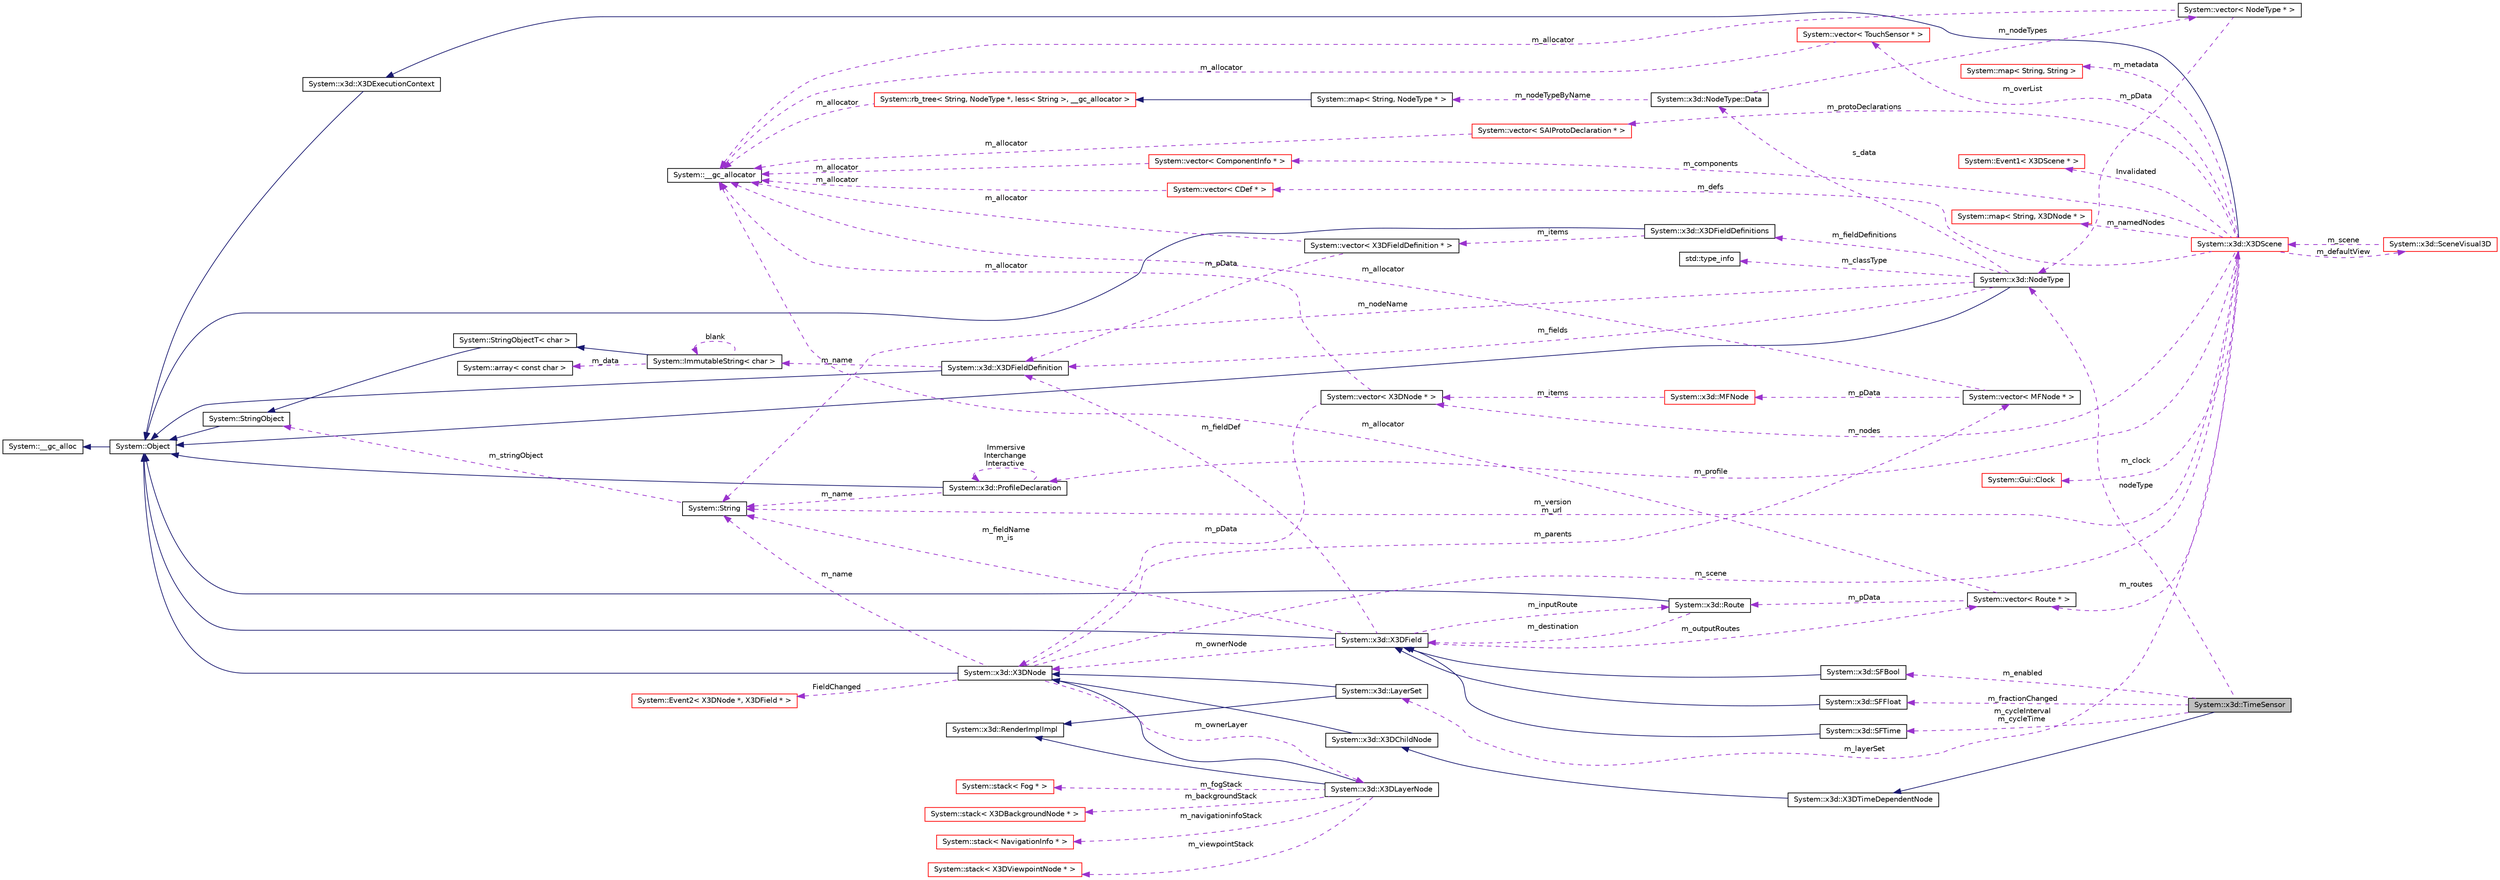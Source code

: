 digraph G
{
  edge [fontname="Helvetica",fontsize="10",labelfontname="Helvetica",labelfontsize="10"];
  node [fontname="Helvetica",fontsize="10",shape=record];
  rankdir="LR";
  Node1 [label="System::x3d::TimeSensor",height=0.2,width=0.4,color="black", fillcolor="grey75", style="filled" fontcolor="black"];
  Node2 -> Node1 [dir="back",color="midnightblue",fontsize="10",style="solid",fontname="Helvetica"];
  Node2 [label="System::x3d::X3DTimeDependentNode",height=0.2,width=0.4,color="black", fillcolor="white", style="filled",URL="$class_system_1_1x3d_1_1_x3_d_time_dependent_node.html"];
  Node3 -> Node2 [dir="back",color="midnightblue",fontsize="10",style="solid",fontname="Helvetica"];
  Node3 [label="System::x3d::X3DChildNode",height=0.2,width=0.4,color="black", fillcolor="white", style="filled",URL="$class_system_1_1x3d_1_1_x3_d_child_node.html"];
  Node4 -> Node3 [dir="back",color="midnightblue",fontsize="10",style="solid",fontname="Helvetica"];
  Node4 [label="System::x3d::X3DNode",height=0.2,width=0.4,color="black", fillcolor="white", style="filled",URL="$class_system_1_1x3d_1_1_x3_d_node.html"];
  Node5 -> Node4 [dir="back",color="midnightblue",fontsize="10",style="solid",fontname="Helvetica"];
  Node5 [label="System::Object",height=0.2,width=0.4,color="black", fillcolor="white", style="filled",URL="$class_system_1_1_object.html"];
  Node6 -> Node5 [dir="back",color="midnightblue",fontsize="10",style="solid",fontname="Helvetica"];
  Node6 [label="System::__gc_alloc",height=0.2,width=0.4,color="black", fillcolor="white", style="filled",URL="$class_system_1_1____gc__alloc.html"];
  Node7 -> Node4 [dir="back",color="darkorchid3",fontsize="10",style="dashed",label=" m_ownerLayer" ,fontname="Helvetica"];
  Node7 [label="System::x3d::X3DLayerNode",height=0.2,width=0.4,color="black", fillcolor="white", style="filled",URL="$class_system_1_1x3d_1_1_x3_d_layer_node.html"];
  Node4 -> Node7 [dir="back",color="midnightblue",fontsize="10",style="solid",fontname="Helvetica"];
  Node8 -> Node7 [dir="back",color="midnightblue",fontsize="10",style="solid",fontname="Helvetica"];
  Node8 [label="System::x3d::RenderImplImpl",height=0.2,width=0.4,color="black", fillcolor="white", style="filled",URL="$class_system_1_1x3d_1_1_render_impl_impl.html"];
  Node9 -> Node7 [dir="back",color="darkorchid3",fontsize="10",style="dashed",label=" m_navigationinfoStack" ,fontname="Helvetica"];
  Node9 [label="System::stack\< NavigationInfo * \>",height=0.2,width=0.4,color="red", fillcolor="white", style="filled",URL="$class_system_1_1stack.html"];
  Node10 -> Node7 [dir="back",color="darkorchid3",fontsize="10",style="dashed",label=" m_viewpointStack" ,fontname="Helvetica"];
  Node10 [label="System::stack\< X3DViewpointNode * \>",height=0.2,width=0.4,color="red", fillcolor="white", style="filled",URL="$class_system_1_1stack.html"];
  Node11 -> Node7 [dir="back",color="darkorchid3",fontsize="10",style="dashed",label=" m_fogStack" ,fontname="Helvetica"];
  Node11 [label="System::stack\< Fog * \>",height=0.2,width=0.4,color="red", fillcolor="white", style="filled",URL="$class_system_1_1stack.html"];
  Node12 -> Node7 [dir="back",color="darkorchid3",fontsize="10",style="dashed",label=" m_backgroundStack" ,fontname="Helvetica"];
  Node12 [label="System::stack\< X3DBackgroundNode * \>",height=0.2,width=0.4,color="red", fillcolor="white", style="filled",URL="$class_system_1_1stack.html"];
  Node13 -> Node4 [dir="back",color="darkorchid3",fontsize="10",style="dashed",label=" m_parents" ,fontname="Helvetica"];
  Node13 [label="System::vector\< MFNode * \>",height=0.2,width=0.4,color="black", fillcolor="white", style="filled",URL="$class_system_1_1vector.html"];
  Node14 -> Node13 [dir="back",color="darkorchid3",fontsize="10",style="dashed",label=" m_allocator" ,fontname="Helvetica"];
  Node14 [label="System::__gc_allocator",height=0.2,width=0.4,color="black", fillcolor="white", style="filled",URL="$class_system_1_1____gc__allocator.html"];
  Node15 -> Node13 [dir="back",color="darkorchid3",fontsize="10",style="dashed",label=" m_pData" ,fontname="Helvetica"];
  Node15 [label="System::x3d::MFNode",height=0.2,width=0.4,color="red", fillcolor="white", style="filled",URL="$class_system_1_1x3d_1_1_m_f_node.html"];
  Node16 -> Node15 [dir="back",color="darkorchid3",fontsize="10",style="dashed",label=" m_items" ,fontname="Helvetica"];
  Node16 [label="System::vector\< X3DNode * \>",height=0.2,width=0.4,color="black", fillcolor="white", style="filled",URL="$class_system_1_1vector.html"];
  Node14 -> Node16 [dir="back",color="darkorchid3",fontsize="10",style="dashed",label=" m_allocator" ,fontname="Helvetica"];
  Node4 -> Node16 [dir="back",color="darkorchid3",fontsize="10",style="dashed",label=" m_pData" ,fontname="Helvetica"];
  Node17 -> Node4 [dir="back",color="darkorchid3",fontsize="10",style="dashed",label=" m_scene" ,fontname="Helvetica"];
  Node17 [label="System::x3d::X3DScene",height=0.2,width=0.4,color="red", fillcolor="white", style="filled",URL="$class_system_1_1x3d_1_1_x3_d_scene.html"];
  Node18 -> Node17 [dir="back",color="midnightblue",fontsize="10",style="solid",fontname="Helvetica"];
  Node18 [label="System::x3d::X3DExecutionContext",height=0.2,width=0.4,color="black", fillcolor="white", style="filled",URL="$class_system_1_1x3d_1_1_x3_d_execution_context.html"];
  Node5 -> Node18 [dir="back",color="midnightblue",fontsize="10",style="solid",fontname="Helvetica"];
  Node19 -> Node17 [dir="back",color="darkorchid3",fontsize="10",style="dashed",label=" m_defs" ,fontname="Helvetica"];
  Node19 [label="System::vector\< CDef * \>",height=0.2,width=0.4,color="red", fillcolor="white", style="filled",URL="$class_system_1_1vector.html"];
  Node14 -> Node19 [dir="back",color="darkorchid3",fontsize="10",style="dashed",label=" m_allocator" ,fontname="Helvetica"];
  Node20 -> Node17 [dir="back",color="darkorchid3",fontsize="10",style="dashed",label=" m_protoDeclarations" ,fontname="Helvetica"];
  Node20 [label="System::vector\< SAIProtoDeclaration * \>",height=0.2,width=0.4,color="red", fillcolor="white", style="filled",URL="$class_system_1_1vector.html"];
  Node14 -> Node20 [dir="back",color="darkorchid3",fontsize="10",style="dashed",label=" m_allocator" ,fontname="Helvetica"];
  Node21 -> Node17 [dir="back",color="darkorchid3",fontsize="10",style="dashed",label=" Invalidated" ,fontname="Helvetica"];
  Node21 [label="System::Event1\< X3DScene * \>",height=0.2,width=0.4,color="red", fillcolor="white", style="filled",URL="$class_system_1_1_event1.html"];
  Node22 -> Node17 [dir="back",color="darkorchid3",fontsize="10",style="dashed",label=" m_namedNodes" ,fontname="Helvetica"];
  Node22 [label="System::map\< String, X3DNode * \>",height=0.2,width=0.4,color="red", fillcolor="white", style="filled",URL="$class_system_1_1map.html"];
  Node23 -> Node17 [dir="back",color="darkorchid3",fontsize="10",style="dashed",label=" m_clock" ,fontname="Helvetica"];
  Node23 [label="System::Gui::Clock",height=0.2,width=0.4,color="red", fillcolor="white", style="filled",URL="$class_system_1_1_gui_1_1_clock.html"];
  Node16 -> Node17 [dir="back",color="darkorchid3",fontsize="10",style="dashed",label=" m_nodes" ,fontname="Helvetica"];
  Node24 -> Node17 [dir="back",color="darkorchid3",fontsize="10",style="dashed",label=" m_overList" ,fontname="Helvetica"];
  Node24 [label="System::vector\< TouchSensor * \>",height=0.2,width=0.4,color="red", fillcolor="white", style="filled",URL="$class_system_1_1vector.html"];
  Node14 -> Node24 [dir="back",color="darkorchid3",fontsize="10",style="dashed",label=" m_allocator" ,fontname="Helvetica"];
  Node25 -> Node17 [dir="back",color="darkorchid3",fontsize="10",style="dashed",label=" m_metadata" ,fontname="Helvetica"];
  Node25 [label="System::map\< String, String \>",height=0.2,width=0.4,color="red", fillcolor="white", style="filled",URL="$class_system_1_1map.html"];
  Node26 -> Node17 [dir="back",color="darkorchid3",fontsize="10",style="dashed",label=" m_routes" ,fontname="Helvetica"];
  Node26 [label="System::vector\< Route * \>",height=0.2,width=0.4,color="black", fillcolor="white", style="filled",URL="$class_system_1_1vector.html"];
  Node14 -> Node26 [dir="back",color="darkorchid3",fontsize="10",style="dashed",label=" m_allocator" ,fontname="Helvetica"];
  Node27 -> Node26 [dir="back",color="darkorchid3",fontsize="10",style="dashed",label=" m_pData" ,fontname="Helvetica"];
  Node27 [label="System::x3d::Route",height=0.2,width=0.4,color="black", fillcolor="white", style="filled",URL="$class_system_1_1x3d_1_1_route.html"];
  Node5 -> Node27 [dir="back",color="midnightblue",fontsize="10",style="solid",fontname="Helvetica"];
  Node28 -> Node27 [dir="back",color="darkorchid3",fontsize="10",style="dashed",label=" m_destination" ,fontname="Helvetica"];
  Node28 [label="System::x3d::X3DField",height=0.2,width=0.4,color="black", fillcolor="white", style="filled",URL="$class_system_1_1x3d_1_1_x3_d_field.html"];
  Node5 -> Node28 [dir="back",color="midnightblue",fontsize="10",style="solid",fontname="Helvetica"];
  Node27 -> Node28 [dir="back",color="darkorchid3",fontsize="10",style="dashed",label=" m_inputRoute" ,fontname="Helvetica"];
  Node29 -> Node28 [dir="back",color="darkorchid3",fontsize="10",style="dashed",label=" m_fieldDef" ,fontname="Helvetica"];
  Node29 [label="System::x3d::X3DFieldDefinition",height=0.2,width=0.4,color="black", fillcolor="white", style="filled",URL="$class_system_1_1x3d_1_1_x3_d_field_definition.html"];
  Node5 -> Node29 [dir="back",color="midnightblue",fontsize="10",style="solid",fontname="Helvetica"];
  Node30 -> Node29 [dir="back",color="darkorchid3",fontsize="10",style="dashed",label=" m_name" ,fontname="Helvetica"];
  Node30 [label="System::ImmutableString\< char \>",height=0.2,width=0.4,color="black", fillcolor="white", style="filled",URL="$class_system_1_1_immutable_string.html"];
  Node31 -> Node30 [dir="back",color="midnightblue",fontsize="10",style="solid",fontname="Helvetica"];
  Node31 [label="System::StringObjectT\< char \>",height=0.2,width=0.4,color="black", fillcolor="white", style="filled",URL="$class_system_1_1_string_object_t.html"];
  Node32 -> Node31 [dir="back",color="midnightblue",fontsize="10",style="solid",fontname="Helvetica"];
  Node32 [label="System::StringObject",height=0.2,width=0.4,color="black", fillcolor="white", style="filled",URL="$class_system_1_1_string_object.html"];
  Node5 -> Node32 [dir="back",color="midnightblue",fontsize="10",style="solid",fontname="Helvetica"];
  Node30 -> Node30 [dir="back",color="darkorchid3",fontsize="10",style="dashed",label=" blank" ,fontname="Helvetica"];
  Node33 -> Node30 [dir="back",color="darkorchid3",fontsize="10",style="dashed",label=" m_data" ,fontname="Helvetica"];
  Node33 [label="System::array\< const char \>",height=0.2,width=0.4,color="black", fillcolor="white", style="filled",URL="$class_system_1_1array.html"];
  Node26 -> Node28 [dir="back",color="darkorchid3",fontsize="10",style="dashed",label=" m_outputRoutes" ,fontname="Helvetica"];
  Node34 -> Node28 [dir="back",color="darkorchid3",fontsize="10",style="dashed",label=" m_fieldName\nm_is" ,fontname="Helvetica"];
  Node34 [label="System::String",height=0.2,width=0.4,color="black", fillcolor="white", style="filled",URL="$class_system_1_1_string.html"];
  Node32 -> Node34 [dir="back",color="darkorchid3",fontsize="10",style="dashed",label=" m_stringObject" ,fontname="Helvetica"];
  Node4 -> Node28 [dir="back",color="darkorchid3",fontsize="10",style="dashed",label=" m_ownerNode" ,fontname="Helvetica"];
  Node34 -> Node17 [dir="back",color="darkorchid3",fontsize="10",style="dashed",label=" m_version\nm_url" ,fontname="Helvetica"];
  Node35 -> Node17 [dir="back",color="darkorchid3",fontsize="10",style="dashed",label=" m_profile" ,fontname="Helvetica"];
  Node35 [label="System::x3d::ProfileDeclaration",height=0.2,width=0.4,color="black", fillcolor="white", style="filled",URL="$class_system_1_1x3d_1_1_profile_declaration.html"];
  Node5 -> Node35 [dir="back",color="midnightblue",fontsize="10",style="solid",fontname="Helvetica"];
  Node34 -> Node35 [dir="back",color="darkorchid3",fontsize="10",style="dashed",label=" m_name" ,fontname="Helvetica"];
  Node35 -> Node35 [dir="back",color="darkorchid3",fontsize="10",style="dashed",label=" Immersive\nInterchange\nInteractive" ,fontname="Helvetica"];
  Node36 -> Node17 [dir="back",color="darkorchid3",fontsize="10",style="dashed",label=" m_defaultView" ,fontname="Helvetica"];
  Node36 [label="System::x3d::SceneVisual3D",height=0.2,width=0.4,color="red", fillcolor="white", style="filled",URL="$class_system_1_1x3d_1_1_scene_visual3_d.html"];
  Node17 -> Node36 [dir="back",color="darkorchid3",fontsize="10",style="dashed",label=" m_scene" ,fontname="Helvetica"];
  Node37 -> Node17 [dir="back",color="darkorchid3",fontsize="10",style="dashed",label=" m_layerSet" ,fontname="Helvetica"];
  Node37 [label="System::x3d::LayerSet",height=0.2,width=0.4,color="black", fillcolor="white", style="filled",URL="$class_system_1_1x3d_1_1_layer_set.html"];
  Node4 -> Node37 [dir="back",color="midnightblue",fontsize="10",style="solid",fontname="Helvetica"];
  Node8 -> Node37 [dir="back",color="midnightblue",fontsize="10",style="solid",fontname="Helvetica"];
  Node38 -> Node17 [dir="back",color="darkorchid3",fontsize="10",style="dashed",label=" m_components" ,fontname="Helvetica"];
  Node38 [label="System::vector\< ComponentInfo * \>",height=0.2,width=0.4,color="red", fillcolor="white", style="filled",URL="$class_system_1_1vector.html"];
  Node14 -> Node38 [dir="back",color="darkorchid3",fontsize="10",style="dashed",label=" m_allocator" ,fontname="Helvetica"];
  Node34 -> Node4 [dir="back",color="darkorchid3",fontsize="10",style="dashed",label=" m_name" ,fontname="Helvetica"];
  Node39 -> Node4 [dir="back",color="darkorchid3",fontsize="10",style="dashed",label=" FieldChanged" ,fontname="Helvetica"];
  Node39 [label="System::Event2\< X3DNode *, X3DField * \>",height=0.2,width=0.4,color="red", fillcolor="white", style="filled",URL="$class_system_1_1_event2.html"];
  Node40 -> Node1 [dir="back",color="darkorchid3",fontsize="10",style="dashed",label=" m_fractionChanged" ,fontname="Helvetica"];
  Node40 [label="System::x3d::SFFloat",height=0.2,width=0.4,color="black", fillcolor="white", style="filled",URL="$class_system_1_1x3d_1_1_s_f_float.html"];
  Node28 -> Node40 [dir="back",color="midnightblue",fontsize="10",style="solid",fontname="Helvetica"];
  Node41 -> Node1 [dir="back",color="darkorchid3",fontsize="10",style="dashed",label=" m_cycleInterval\nm_cycleTime" ,fontname="Helvetica"];
  Node41 [label="System::x3d::SFTime",height=0.2,width=0.4,color="black", fillcolor="white", style="filled",URL="$class_system_1_1x3d_1_1_s_f_time.html"];
  Node28 -> Node41 [dir="back",color="midnightblue",fontsize="10",style="solid",fontname="Helvetica"];
  Node42 -> Node1 [dir="back",color="darkorchid3",fontsize="10",style="dashed",label=" nodeType" ,fontname="Helvetica"];
  Node42 [label="System::x3d::NodeType",height=0.2,width=0.4,color="black", fillcolor="white", style="filled",URL="$class_system_1_1x3d_1_1_node_type.html"];
  Node5 -> Node42 [dir="back",color="midnightblue",fontsize="10",style="solid",fontname="Helvetica"];
  Node43 -> Node42 [dir="back",color="darkorchid3",fontsize="10",style="dashed",label=" s_data" ,fontname="Helvetica"];
  Node43 [label="System::x3d::NodeType::Data",height=0.2,width=0.4,color="black", fillcolor="white", style="filled",URL="$class_system_1_1x3d_1_1_node_type_1_1_data.html"];
  Node44 -> Node43 [dir="back",color="darkorchid3",fontsize="10",style="dashed",label=" m_nodeTypeByName" ,fontname="Helvetica"];
  Node44 [label="System::map\< String, NodeType * \>",height=0.2,width=0.4,color="black", fillcolor="white", style="filled",URL="$class_system_1_1map.html"];
  Node45 -> Node44 [dir="back",color="midnightblue",fontsize="10",style="solid",fontname="Helvetica"];
  Node45 [label="System::rb_tree\< String, NodeType *, less\< String \>, __gc_allocator \>",height=0.2,width=0.4,color="red", fillcolor="white", style="filled",URL="$class_system_1_1rb__tree.html"];
  Node14 -> Node45 [dir="back",color="darkorchid3",fontsize="10",style="dashed",label=" m_allocator" ,fontname="Helvetica"];
  Node46 -> Node43 [dir="back",color="darkorchid3",fontsize="10",style="dashed",label=" m_nodeTypes" ,fontname="Helvetica"];
  Node46 [label="System::vector\< NodeType * \>",height=0.2,width=0.4,color="black", fillcolor="white", style="filled",URL="$class_system_1_1vector.html"];
  Node14 -> Node46 [dir="back",color="darkorchid3",fontsize="10",style="dashed",label=" m_allocator" ,fontname="Helvetica"];
  Node42 -> Node46 [dir="back",color="darkorchid3",fontsize="10",style="dashed",label=" m_pData" ,fontname="Helvetica"];
  Node29 -> Node42 [dir="back",color="darkorchid3",fontsize="10",style="dashed",label=" m_fields" ,fontname="Helvetica"];
  Node34 -> Node42 [dir="back",color="darkorchid3",fontsize="10",style="dashed",label=" m_nodeName" ,fontname="Helvetica"];
  Node47 -> Node42 [dir="back",color="darkorchid3",fontsize="10",style="dashed",label=" m_classType" ,fontname="Helvetica"];
  Node47 [label="std::type_info",height=0.2,width=0.4,color="black", fillcolor="white", style="filled",URL="$classstd_1_1type__info.html",tooltip="Part of RTTI."];
  Node48 -> Node42 [dir="back",color="darkorchid3",fontsize="10",style="dashed",label=" m_fieldDefinitions" ,fontname="Helvetica"];
  Node48 [label="System::x3d::X3DFieldDefinitions",height=0.2,width=0.4,color="black", fillcolor="white", style="filled",URL="$class_system_1_1x3d_1_1_x3_d_field_definitions.html"];
  Node5 -> Node48 [dir="back",color="midnightblue",fontsize="10",style="solid",fontname="Helvetica"];
  Node49 -> Node48 [dir="back",color="darkorchid3",fontsize="10",style="dashed",label=" m_items" ,fontname="Helvetica"];
  Node49 [label="System::vector\< X3DFieldDefinition * \>",height=0.2,width=0.4,color="black", fillcolor="white", style="filled",URL="$class_system_1_1vector.html"];
  Node14 -> Node49 [dir="back",color="darkorchid3",fontsize="10",style="dashed",label=" m_allocator" ,fontname="Helvetica"];
  Node29 -> Node49 [dir="back",color="darkorchid3",fontsize="10",style="dashed",label=" m_pData" ,fontname="Helvetica"];
  Node50 -> Node1 [dir="back",color="darkorchid3",fontsize="10",style="dashed",label=" m_enabled" ,fontname="Helvetica"];
  Node50 [label="System::x3d::SFBool",height=0.2,width=0.4,color="black", fillcolor="white", style="filled",URL="$class_system_1_1x3d_1_1_s_f_bool.html"];
  Node28 -> Node50 [dir="back",color="midnightblue",fontsize="10",style="solid",fontname="Helvetica"];
}
